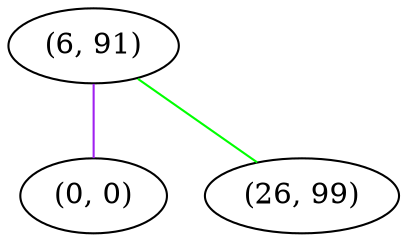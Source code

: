graph "" {
"(6, 91)";
"(0, 0)";
"(26, 99)";
"(6, 91)" -- "(0, 0)"  [color=purple, key=0, weight=4];
"(6, 91)" -- "(26, 99)"  [color=green, key=0, weight=2];
}
